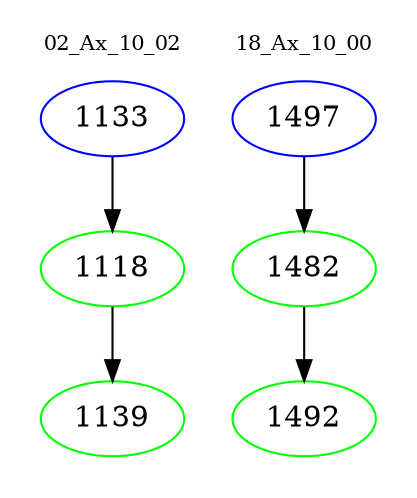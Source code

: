 digraph{
subgraph cluster_0 {
color = white
label = "02_Ax_10_02";
fontsize=10;
T0_1133 [label="1133", color="blue"]
T0_1133 -> T0_1118 [color="black"]
T0_1118 [label="1118", color="green"]
T0_1118 -> T0_1139 [color="black"]
T0_1139 [label="1139", color="green"]
}
subgraph cluster_1 {
color = white
label = "18_Ax_10_00";
fontsize=10;
T1_1497 [label="1497", color="blue"]
T1_1497 -> T1_1482 [color="black"]
T1_1482 [label="1482", color="green"]
T1_1482 -> T1_1492 [color="black"]
T1_1492 [label="1492", color="green"]
}
}
